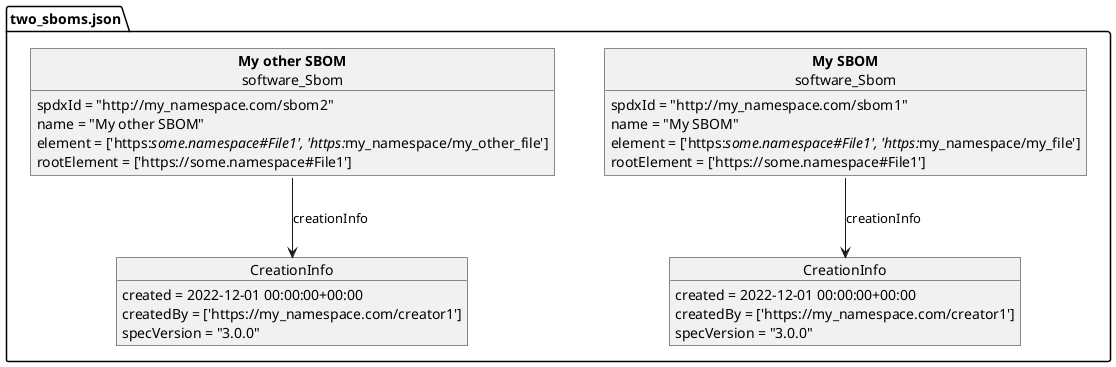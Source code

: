 @startuml
Package "two_sboms.json" as ec9e052ada104d5c2db9a25892c9e984 {
object "<b>My SBOM</b>\nsoftware_Sbom" as ec9e052ada104d5c2db9a25892c9e984_o1
object "CreationInfo" as ec9e052ada104d5c2db9a25892c9e984_o2
object "<b>My other SBOM</b>\nsoftware_Sbom" as ec9e052ada104d5c2db9a25892c9e984_o3
object "CreationInfo" as ec9e052ada104d5c2db9a25892c9e984_o4
}
ec9e052ada104d5c2db9a25892c9e984_o1 : spdxId = "http://my_namespace.com/sbom1"
ec9e052ada104d5c2db9a25892c9e984_o2 : created = 2022-12-01 00:00:00+00:00
ec9e052ada104d5c2db9a25892c9e984_o2 : createdBy = ['https://my_namespace.com/creator1']
ec9e052ada104d5c2db9a25892c9e984_o2 : specVersion = "3.0.0"
ec9e052ada104d5c2db9a25892c9e984_o1::creationInfo --> ec9e052ada104d5c2db9a25892c9e984_o2 : creationInfo
ec9e052ada104d5c2db9a25892c9e984_o1 : name = "My SBOM"
ec9e052ada104d5c2db9a25892c9e984_o1 : element = ['https://some.namespace#File1', 'https://my_namespace/my_file']
ec9e052ada104d5c2db9a25892c9e984_o1 : rootElement = ['https://some.namespace#File1']
ec9e052ada104d5c2db9a25892c9e984_o3 : spdxId = "http://my_namespace.com/sbom2"
ec9e052ada104d5c2db9a25892c9e984_o4 : created = 2022-12-01 00:00:00+00:00
ec9e052ada104d5c2db9a25892c9e984_o4 : createdBy = ['https://my_namespace.com/creator1']
ec9e052ada104d5c2db9a25892c9e984_o4 : specVersion = "3.0.0"
ec9e052ada104d5c2db9a25892c9e984_o3::creationInfo --> ec9e052ada104d5c2db9a25892c9e984_o4 : creationInfo
ec9e052ada104d5c2db9a25892c9e984_o3 : name = "My other SBOM"
ec9e052ada104d5c2db9a25892c9e984_o3 : element = ['https://some.namespace#File1', 'https://my_namespace/my_other_file']
ec9e052ada104d5c2db9a25892c9e984_o3 : rootElement = ['https://some.namespace#File1']
@enduml
